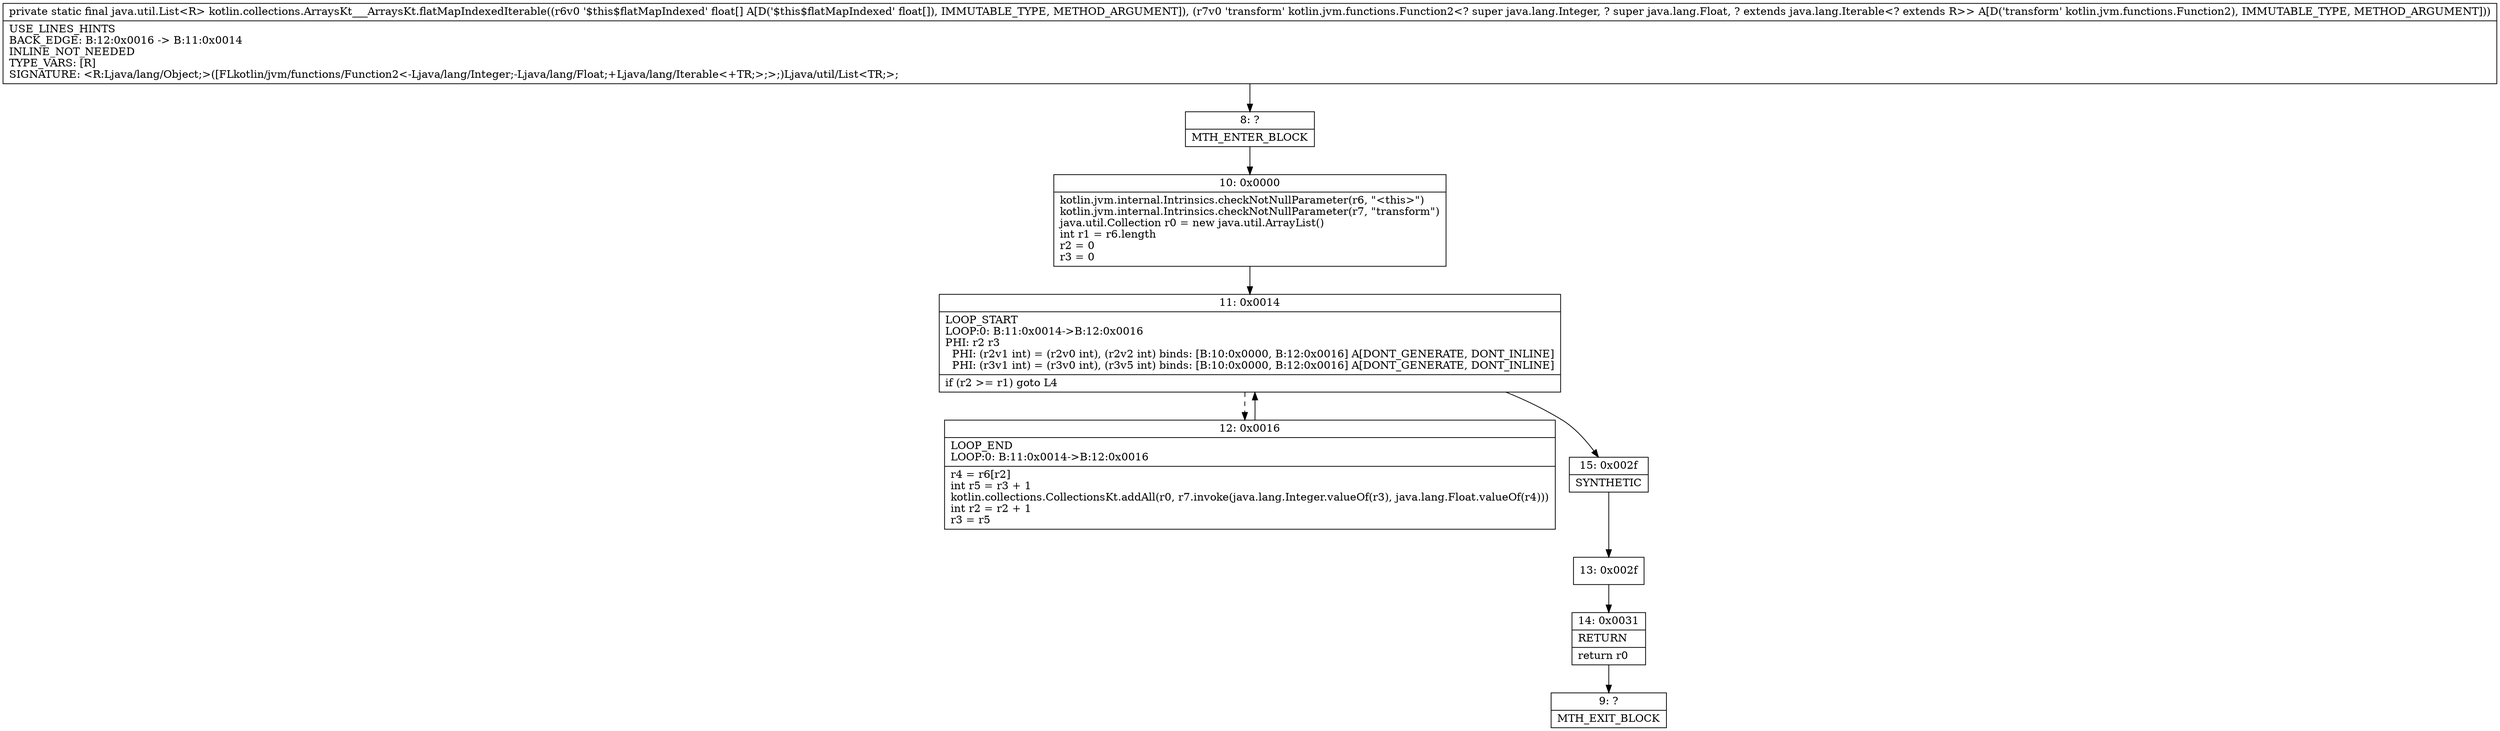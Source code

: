 digraph "CFG forkotlin.collections.ArraysKt___ArraysKt.flatMapIndexedIterable([FLkotlin\/jvm\/functions\/Function2;)Ljava\/util\/List;" {
Node_8 [shape=record,label="{8\:\ ?|MTH_ENTER_BLOCK\l}"];
Node_10 [shape=record,label="{10\:\ 0x0000|kotlin.jvm.internal.Intrinsics.checkNotNullParameter(r6, \"\<this\>\")\lkotlin.jvm.internal.Intrinsics.checkNotNullParameter(r7, \"transform\")\ljava.util.Collection r0 = new java.util.ArrayList()\lint r1 = r6.length\lr2 = 0\lr3 = 0\l}"];
Node_11 [shape=record,label="{11\:\ 0x0014|LOOP_START\lLOOP:0: B:11:0x0014\-\>B:12:0x0016\lPHI: r2 r3 \l  PHI: (r2v1 int) = (r2v0 int), (r2v2 int) binds: [B:10:0x0000, B:12:0x0016] A[DONT_GENERATE, DONT_INLINE]\l  PHI: (r3v1 int) = (r3v0 int), (r3v5 int) binds: [B:10:0x0000, B:12:0x0016] A[DONT_GENERATE, DONT_INLINE]\l|if (r2 \>= r1) goto L4\l}"];
Node_12 [shape=record,label="{12\:\ 0x0016|LOOP_END\lLOOP:0: B:11:0x0014\-\>B:12:0x0016\l|r4 = r6[r2]\lint r5 = r3 + 1\lkotlin.collections.CollectionsKt.addAll(r0, r7.invoke(java.lang.Integer.valueOf(r3), java.lang.Float.valueOf(r4)))\lint r2 = r2 + 1\lr3 = r5\l}"];
Node_15 [shape=record,label="{15\:\ 0x002f|SYNTHETIC\l}"];
Node_13 [shape=record,label="{13\:\ 0x002f}"];
Node_14 [shape=record,label="{14\:\ 0x0031|RETURN\l|return r0\l}"];
Node_9 [shape=record,label="{9\:\ ?|MTH_EXIT_BLOCK\l}"];
MethodNode[shape=record,label="{private static final java.util.List\<R\> kotlin.collections.ArraysKt___ArraysKt.flatMapIndexedIterable((r6v0 '$this$flatMapIndexed' float[] A[D('$this$flatMapIndexed' float[]), IMMUTABLE_TYPE, METHOD_ARGUMENT]), (r7v0 'transform' kotlin.jvm.functions.Function2\<? super java.lang.Integer, ? super java.lang.Float, ? extends java.lang.Iterable\<? extends R\>\> A[D('transform' kotlin.jvm.functions.Function2), IMMUTABLE_TYPE, METHOD_ARGUMENT]))  | USE_LINES_HINTS\lBACK_EDGE: B:12:0x0016 \-\> B:11:0x0014\lINLINE_NOT_NEEDED\lTYPE_VARS: [R]\lSIGNATURE: \<R:Ljava\/lang\/Object;\>([FLkotlin\/jvm\/functions\/Function2\<\-Ljava\/lang\/Integer;\-Ljava\/lang\/Float;+Ljava\/lang\/Iterable\<+TR;\>;\>;)Ljava\/util\/List\<TR;\>;\l}"];
MethodNode -> Node_8;Node_8 -> Node_10;
Node_10 -> Node_11;
Node_11 -> Node_12[style=dashed];
Node_11 -> Node_15;
Node_12 -> Node_11;
Node_15 -> Node_13;
Node_13 -> Node_14;
Node_14 -> Node_9;
}

